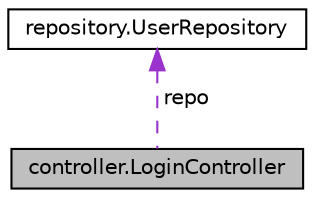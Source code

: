 digraph "controller.LoginController"
{
  edge [fontname="Helvetica",fontsize="10",labelfontname="Helvetica",labelfontsize="10"];
  node [fontname="Helvetica",fontsize="10",shape=record];
  Node1 [label="controller.LoginController",height=0.2,width=0.4,color="black", fillcolor="grey75", style="filled", fontcolor="black"];
  Node2 -> Node1 [dir="back",color="darkorchid3",fontsize="10",style="dashed",label=" repo" ];
  Node2 [label="repository.UserRepository",height=0.2,width=0.4,color="black", fillcolor="white", style="filled",URL="$classrepository_1_1_user_repository.html"];
}
